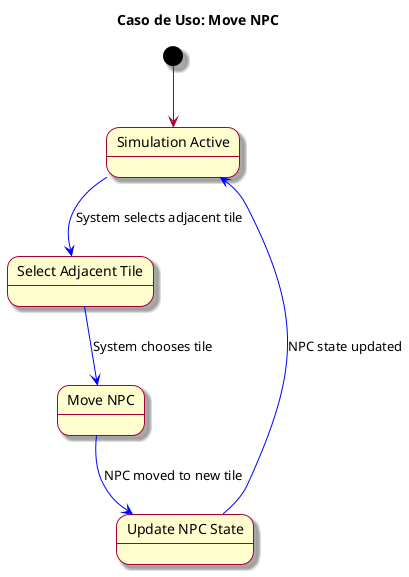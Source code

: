 @startuml
skin rose
title Caso de Uso: Move NPC

state SIMULATION_ACTIVE as "Simulation Active"
state SelectTile as "Select Adjacent Tile"
state MoveNPC as "Move NPC"
state UpdateState as "Update NPC State"

[*] --> SIMULATION_ACTIVE
SIMULATION_ACTIVE -[#blue]-> SelectTile : System selects adjacent tile
SelectTile -[#blue]-> MoveNPC : System chooses tile
MoveNPC -[#blue]-> UpdateState : NPC moved to new tile
UpdateState -[#blue]-> SIMULATION_ACTIVE : NPC state updated

@enduml

